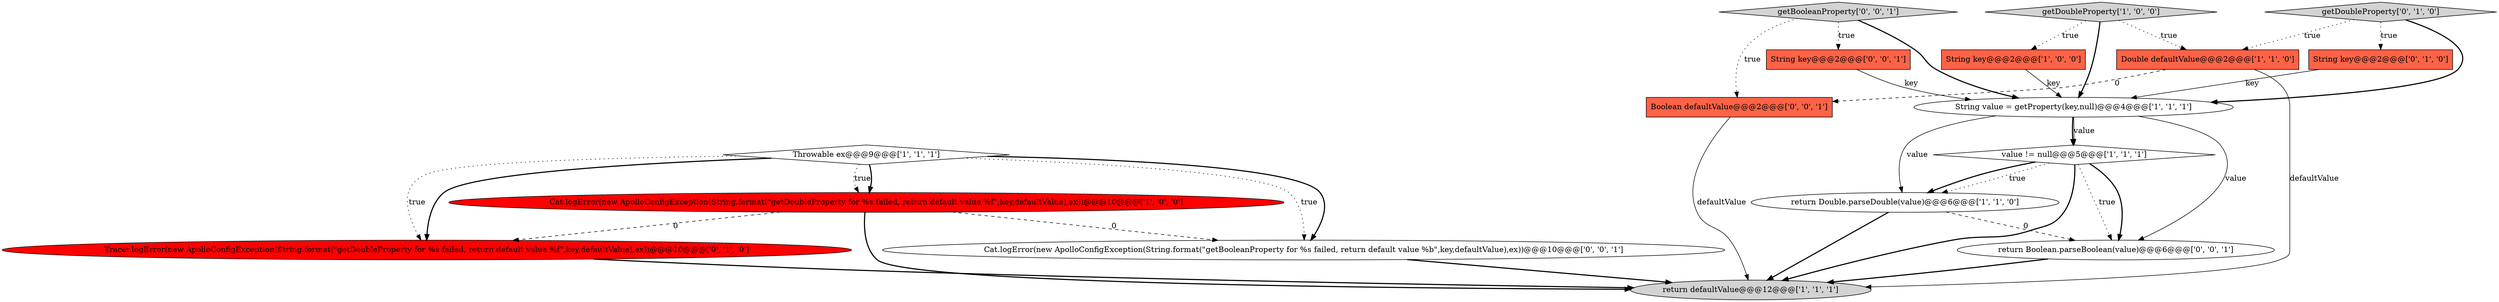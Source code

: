 digraph {
8 [style = filled, label = "return defaultValue@@@12@@@['1', '1', '1']", fillcolor = lightgray, shape = ellipse image = "AAA0AAABBB1BBB"];
12 [style = filled, label = "Cat.logError(new ApolloConfigException(String.format(\"getBooleanProperty for %s failed, return default value %b\",key,defaultValue),ex))@@@10@@@['0', '0', '1']", fillcolor = white, shape = ellipse image = "AAA0AAABBB3BBB"];
1 [style = filled, label = "return Double.parseDouble(value)@@@6@@@['1', '1', '0']", fillcolor = white, shape = ellipse image = "AAA0AAABBB1BBB"];
9 [style = filled, label = "Tracer.logError(new ApolloConfigException(String.format(\"getDoubleProperty for %s failed, return default value %f\",key,defaultValue),ex))@@@10@@@['0', '1', '0']", fillcolor = red, shape = ellipse image = "AAA1AAABBB2BBB"];
13 [style = filled, label = "return Boolean.parseBoolean(value)@@@6@@@['0', '0', '1']", fillcolor = white, shape = ellipse image = "AAA0AAABBB3BBB"];
7 [style = filled, label = "Cat.logError(new ApolloConfigException(String.format(\"getDoubleProperty for %s failed, return default value %f\",key,defaultValue),ex))@@@10@@@['1', '0', '0']", fillcolor = red, shape = ellipse image = "AAA1AAABBB1BBB"];
10 [style = filled, label = "String key@@@2@@@['0', '1', '0']", fillcolor = tomato, shape = box image = "AAA0AAABBB2BBB"];
14 [style = filled, label = "getBooleanProperty['0', '0', '1']", fillcolor = lightgray, shape = diamond image = "AAA0AAABBB3BBB"];
16 [style = filled, label = "Boolean defaultValue@@@2@@@['0', '0', '1']", fillcolor = tomato, shape = box image = "AAA0AAABBB3BBB"];
4 [style = filled, label = "String value = getProperty(key,null)@@@4@@@['1', '1', '1']", fillcolor = white, shape = ellipse image = "AAA0AAABBB1BBB"];
5 [style = filled, label = "value != null@@@5@@@['1', '1', '1']", fillcolor = white, shape = diamond image = "AAA0AAABBB1BBB"];
3 [style = filled, label = "Double defaultValue@@@2@@@['1', '1', '0']", fillcolor = tomato, shape = box image = "AAA0AAABBB1BBB"];
2 [style = filled, label = "getDoubleProperty['1', '0', '0']", fillcolor = lightgray, shape = diamond image = "AAA0AAABBB1BBB"];
11 [style = filled, label = "getDoubleProperty['0', '1', '0']", fillcolor = lightgray, shape = diamond image = "AAA0AAABBB2BBB"];
0 [style = filled, label = "String key@@@2@@@['1', '0', '0']", fillcolor = tomato, shape = box image = "AAA0AAABBB1BBB"];
6 [style = filled, label = "Throwable ex@@@9@@@['1', '1', '1']", fillcolor = white, shape = diamond image = "AAA0AAABBB1BBB"];
15 [style = filled, label = "String key@@@2@@@['0', '0', '1']", fillcolor = tomato, shape = box image = "AAA0AAABBB3BBB"];
10->4 [style = solid, label="key"];
2->3 [style = dotted, label="true"];
5->8 [style = bold, label=""];
2->0 [style = dotted, label="true"];
1->8 [style = bold, label=""];
11->10 [style = dotted, label="true"];
5->1 [style = dotted, label="true"];
11->4 [style = bold, label=""];
4->5 [style = solid, label="value"];
3->8 [style = solid, label="defaultValue"];
7->8 [style = bold, label=""];
9->8 [style = bold, label=""];
2->4 [style = bold, label=""];
16->8 [style = solid, label="defaultValue"];
1->13 [style = dashed, label="0"];
14->16 [style = dotted, label="true"];
5->1 [style = bold, label=""];
5->13 [style = dotted, label="true"];
0->4 [style = solid, label="key"];
14->15 [style = dotted, label="true"];
6->9 [style = dotted, label="true"];
7->9 [style = dashed, label="0"];
12->8 [style = bold, label=""];
5->13 [style = bold, label=""];
6->7 [style = dotted, label="true"];
7->12 [style = dashed, label="0"];
6->12 [style = dotted, label="true"];
15->4 [style = solid, label="key"];
6->9 [style = bold, label=""];
4->13 [style = solid, label="value"];
6->7 [style = bold, label=""];
13->8 [style = bold, label=""];
11->3 [style = dotted, label="true"];
4->1 [style = solid, label="value"];
4->5 [style = bold, label=""];
3->16 [style = dashed, label="0"];
14->4 [style = bold, label=""];
6->12 [style = bold, label=""];
}
